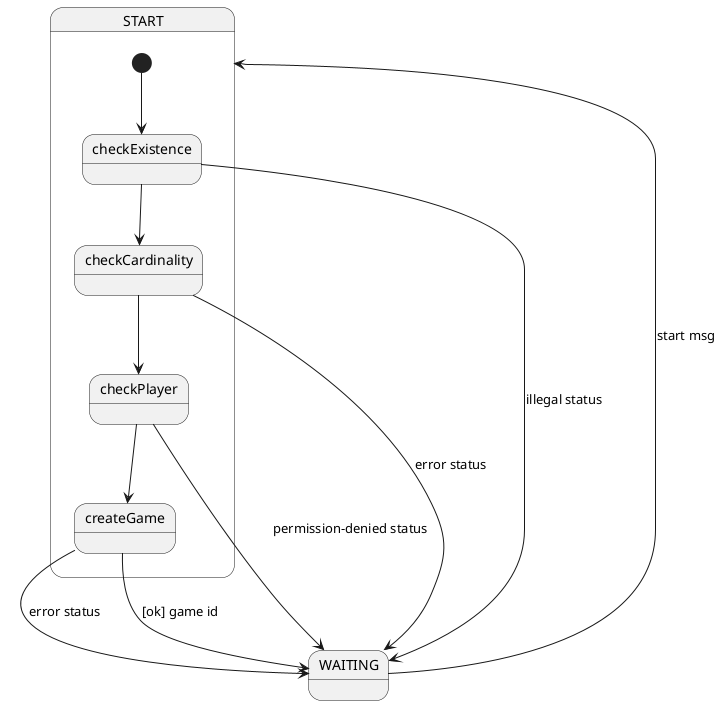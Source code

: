 @startuml
WAITING -right-> START: start msg

state START{

[*]--> checkExistence
checkExistence --> WAITING: illegal status
checkExistence --> checkCardinality
checkCardinality --> WAITING: error status
checkCardinality --> checkPlayer
checkPlayer --> WAITING: permission-denied status
checkPlayer --> createGame
createGame --> WAITING: error status
createGame --> WAITING: [ok] game id

}

@enduml